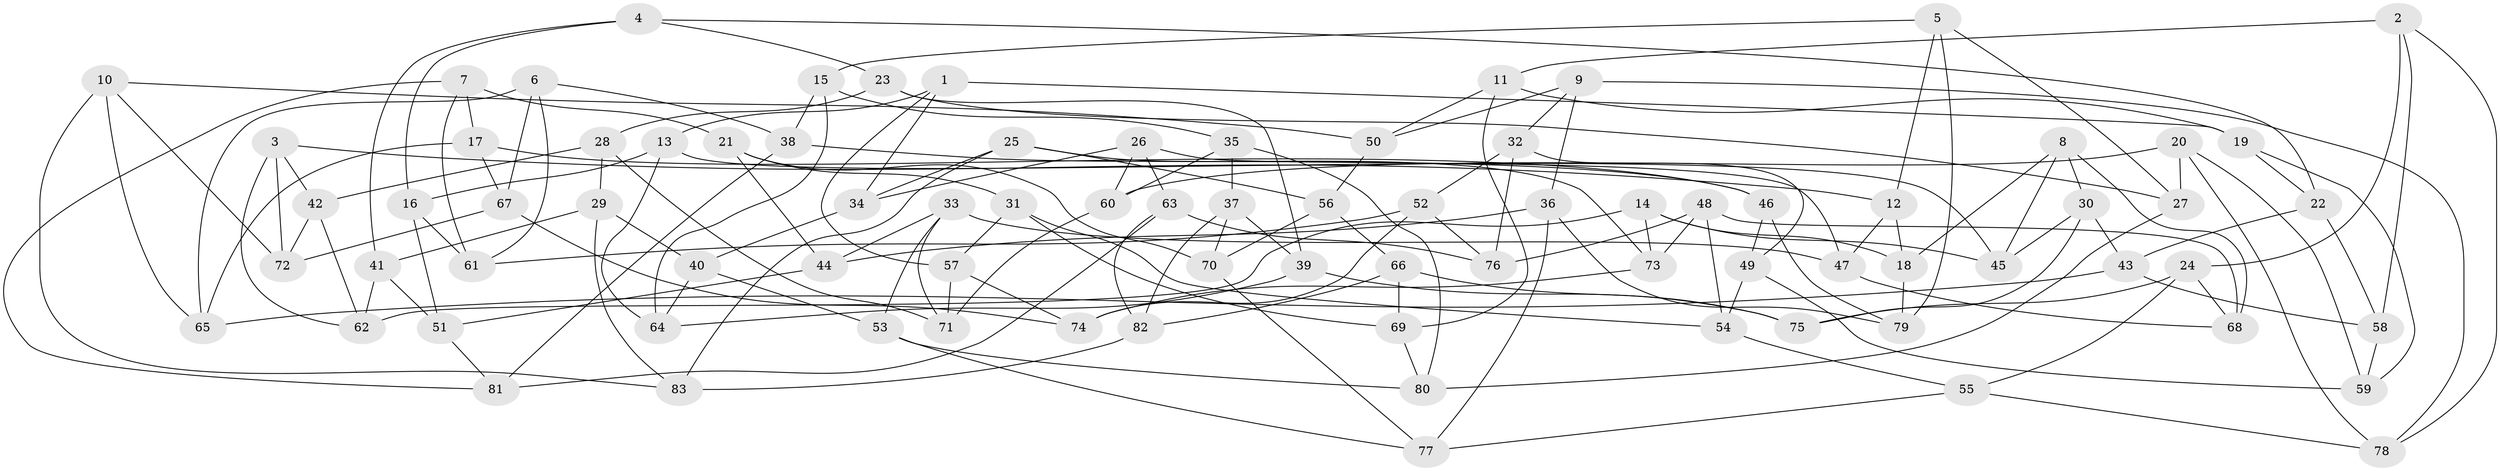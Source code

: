 // Generated by graph-tools (version 1.1) at 2025/11/02/27/25 16:11:50]
// undirected, 83 vertices, 166 edges
graph export_dot {
graph [start="1"]
  node [color=gray90,style=filled];
  1;
  2;
  3;
  4;
  5;
  6;
  7;
  8;
  9;
  10;
  11;
  12;
  13;
  14;
  15;
  16;
  17;
  18;
  19;
  20;
  21;
  22;
  23;
  24;
  25;
  26;
  27;
  28;
  29;
  30;
  31;
  32;
  33;
  34;
  35;
  36;
  37;
  38;
  39;
  40;
  41;
  42;
  43;
  44;
  45;
  46;
  47;
  48;
  49;
  50;
  51;
  52;
  53;
  54;
  55;
  56;
  57;
  58;
  59;
  60;
  61;
  62;
  63;
  64;
  65;
  66;
  67;
  68;
  69;
  70;
  71;
  72;
  73;
  74;
  75;
  76;
  77;
  78;
  79;
  80;
  81;
  82;
  83;
  1 -- 34;
  1 -- 19;
  1 -- 13;
  1 -- 57;
  2 -- 11;
  2 -- 78;
  2 -- 58;
  2 -- 24;
  3 -- 42;
  3 -- 72;
  3 -- 12;
  3 -- 62;
  4 -- 23;
  4 -- 41;
  4 -- 16;
  4 -- 22;
  5 -- 79;
  5 -- 12;
  5 -- 15;
  5 -- 27;
  6 -- 38;
  6 -- 67;
  6 -- 65;
  6 -- 61;
  7 -- 81;
  7 -- 61;
  7 -- 17;
  7 -- 21;
  8 -- 68;
  8 -- 30;
  8 -- 18;
  8 -- 45;
  9 -- 36;
  9 -- 32;
  9 -- 50;
  9 -- 78;
  10 -- 50;
  10 -- 72;
  10 -- 83;
  10 -- 65;
  11 -- 50;
  11 -- 19;
  11 -- 69;
  12 -- 18;
  12 -- 47;
  13 -- 45;
  13 -- 64;
  13 -- 16;
  14 -- 62;
  14 -- 18;
  14 -- 73;
  14 -- 45;
  15 -- 38;
  15 -- 35;
  15 -- 64;
  16 -- 51;
  16 -- 61;
  17 -- 65;
  17 -- 46;
  17 -- 67;
  18 -- 79;
  19 -- 59;
  19 -- 22;
  20 -- 59;
  20 -- 27;
  20 -- 78;
  20 -- 60;
  21 -- 44;
  21 -- 31;
  21 -- 70;
  22 -- 43;
  22 -- 58;
  23 -- 27;
  23 -- 39;
  23 -- 28;
  24 -- 55;
  24 -- 68;
  24 -- 75;
  25 -- 83;
  25 -- 73;
  25 -- 34;
  25 -- 56;
  26 -- 63;
  26 -- 34;
  26 -- 60;
  26 -- 47;
  27 -- 80;
  28 -- 42;
  28 -- 71;
  28 -- 29;
  29 -- 83;
  29 -- 40;
  29 -- 41;
  30 -- 45;
  30 -- 75;
  30 -- 43;
  31 -- 57;
  31 -- 69;
  31 -- 54;
  32 -- 52;
  32 -- 76;
  32 -- 49;
  33 -- 47;
  33 -- 44;
  33 -- 53;
  33 -- 71;
  34 -- 40;
  35 -- 60;
  35 -- 80;
  35 -- 37;
  36 -- 44;
  36 -- 77;
  36 -- 79;
  37 -- 82;
  37 -- 39;
  37 -- 70;
  38 -- 81;
  38 -- 46;
  39 -- 64;
  39 -- 75;
  40 -- 53;
  40 -- 64;
  41 -- 51;
  41 -- 62;
  42 -- 72;
  42 -- 62;
  43 -- 58;
  43 -- 65;
  44 -- 51;
  46 -- 79;
  46 -- 49;
  47 -- 68;
  48 -- 73;
  48 -- 68;
  48 -- 54;
  48 -- 76;
  49 -- 54;
  49 -- 59;
  50 -- 56;
  51 -- 81;
  52 -- 61;
  52 -- 76;
  52 -- 74;
  53 -- 80;
  53 -- 77;
  54 -- 55;
  55 -- 78;
  55 -- 77;
  56 -- 70;
  56 -- 66;
  57 -- 74;
  57 -- 71;
  58 -- 59;
  60 -- 71;
  63 -- 76;
  63 -- 81;
  63 -- 82;
  66 -- 82;
  66 -- 75;
  66 -- 69;
  67 -- 72;
  67 -- 74;
  69 -- 80;
  70 -- 77;
  73 -- 74;
  82 -- 83;
}
